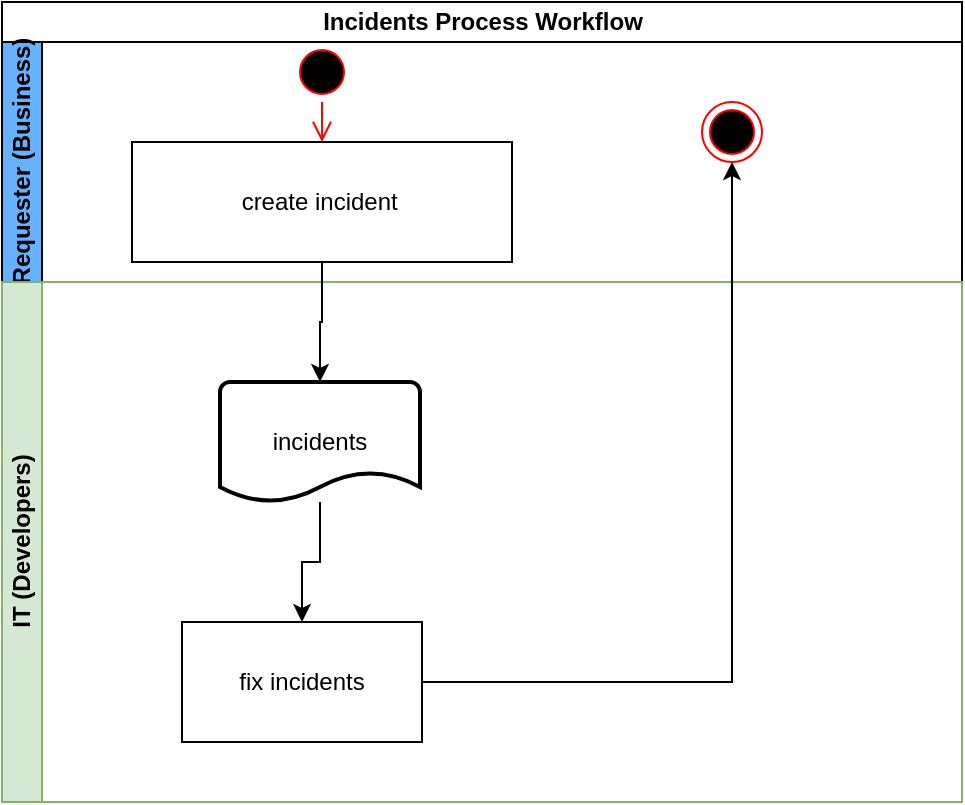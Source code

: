<mxfile version="20.7.4" type="github">
  <diagram id="prtHgNgQTEPvFCAcTncT" name="Page-1">
    <mxGraphModel dx="995" dy="630" grid="1" gridSize="10" guides="1" tooltips="1" connect="1" arrows="1" fold="1" page="1" pageScale="1" pageWidth="827" pageHeight="1169" math="0" shadow="0">
      <root>
        <mxCell id="0" />
        <mxCell id="1" parent="0" />
        <mxCell id="mDKhFkaSFijxj3H64HYs-34" value="Incidents Process Workflow" style="swimlane;childLayout=stackLayout;resizeParent=1;resizeParentMax=0;horizontal=1;startSize=20;horizontalStack=0;html=1;" parent="1" vertex="1">
          <mxGeometry x="90" y="110" width="480" height="140" as="geometry" />
        </mxCell>
        <mxCell id="mDKhFkaSFijxj3H64HYs-35" value="Requester (Business)" style="swimlane;startSize=20;horizontal=0;html=1;fillColor=#66B2FF;fontColor=#000000;" parent="mDKhFkaSFijxj3H64HYs-34" vertex="1">
          <mxGeometry y="20" width="480" height="120" as="geometry" />
        </mxCell>
        <mxCell id="mDKhFkaSFijxj3H64HYs-51" value="" style="ellipse;html=1;shape=startState;fillColor=#000000;strokeColor=#ff0000;fontColor=#000000;" parent="mDKhFkaSFijxj3H64HYs-35" vertex="1">
          <mxGeometry x="145" width="30" height="30" as="geometry" />
        </mxCell>
        <mxCell id="mDKhFkaSFijxj3H64HYs-53" value="create incident&amp;nbsp;" style="html=1;fontColor=#000000;fillColor=#FFFFFF;" parent="mDKhFkaSFijxj3H64HYs-35" vertex="1">
          <mxGeometry x="65" y="50" width="190" height="60" as="geometry" />
        </mxCell>
        <mxCell id="mDKhFkaSFijxj3H64HYs-52" value="" style="edgeStyle=orthogonalEdgeStyle;html=1;verticalAlign=bottom;endArrow=open;endSize=8;strokeColor=#ff0000;rounded=0;fontColor=#000000;" parent="mDKhFkaSFijxj3H64HYs-35" source="mDKhFkaSFijxj3H64HYs-51" target="mDKhFkaSFijxj3H64HYs-53" edge="1">
          <mxGeometry relative="1" as="geometry">
            <mxPoint x="175" y="120" as="targetPoint" />
          </mxGeometry>
        </mxCell>
        <mxCell id="mDKhFkaSFijxj3H64HYs-66" value="" style="ellipse;html=1;shape=endState;fillColor=#000000;strokeColor=#ff0000;fontColor=#000000;" parent="mDKhFkaSFijxj3H64HYs-35" vertex="1">
          <mxGeometry x="350" y="30" width="30" height="30" as="geometry" />
        </mxCell>
        <mxCell id="mDKhFkaSFijxj3H64HYs-50" value="IT (Developers)" style="swimlane;startSize=20;horizontal=0;html=1;fillColor=#d5e8d4;strokeColor=#82b366;" parent="1" vertex="1">
          <mxGeometry x="90" y="250" width="480" height="260" as="geometry" />
        </mxCell>
        <mxCell id="mDKhFkaSFijxj3H64HYs-63" value="fix incidents" style="whiteSpace=wrap;html=1;fillColor=#FFFFFF;fontColor=#000000;rounded=0;" parent="mDKhFkaSFijxj3H64HYs-50" vertex="1">
          <mxGeometry x="90" y="170" width="120" height="60" as="geometry" />
        </mxCell>
        <mxCell id="CF1uzKWFBWAw8pl0Nnj2-1" style="edgeStyle=orthogonalEdgeStyle;rounded=0;orthogonalLoop=1;jettySize=auto;html=1;fontColor=#000000;" edge="1" parent="mDKhFkaSFijxj3H64HYs-50" source="mDKhFkaSFijxj3H64HYs-57" target="mDKhFkaSFijxj3H64HYs-63">
          <mxGeometry relative="1" as="geometry" />
        </mxCell>
        <mxCell id="mDKhFkaSFijxj3H64HYs-57" value="incidents" style="strokeWidth=2;html=1;shape=mxgraph.flowchart.document2;whiteSpace=wrap;size=0.25;fontColor=#000000;fillColor=#FFFFFF;" parent="mDKhFkaSFijxj3H64HYs-50" vertex="1">
          <mxGeometry x="109" y="50" width="100" height="60" as="geometry" />
        </mxCell>
        <mxCell id="mDKhFkaSFijxj3H64HYs-56" style="edgeStyle=orthogonalEdgeStyle;rounded=0;orthogonalLoop=1;jettySize=auto;html=1;fontColor=#000000;" parent="1" source="mDKhFkaSFijxj3H64HYs-53" target="mDKhFkaSFijxj3H64HYs-57" edge="1">
          <mxGeometry relative="1" as="geometry">
            <mxPoint x="410" y="300" as="targetPoint" />
          </mxGeometry>
        </mxCell>
        <mxCell id="CF1uzKWFBWAw8pl0Nnj2-2" style="edgeStyle=orthogonalEdgeStyle;rounded=0;orthogonalLoop=1;jettySize=auto;html=1;fontColor=#000000;" edge="1" parent="1" source="mDKhFkaSFijxj3H64HYs-63" target="mDKhFkaSFijxj3H64HYs-66">
          <mxGeometry relative="1" as="geometry" />
        </mxCell>
      </root>
    </mxGraphModel>
  </diagram>
</mxfile>
